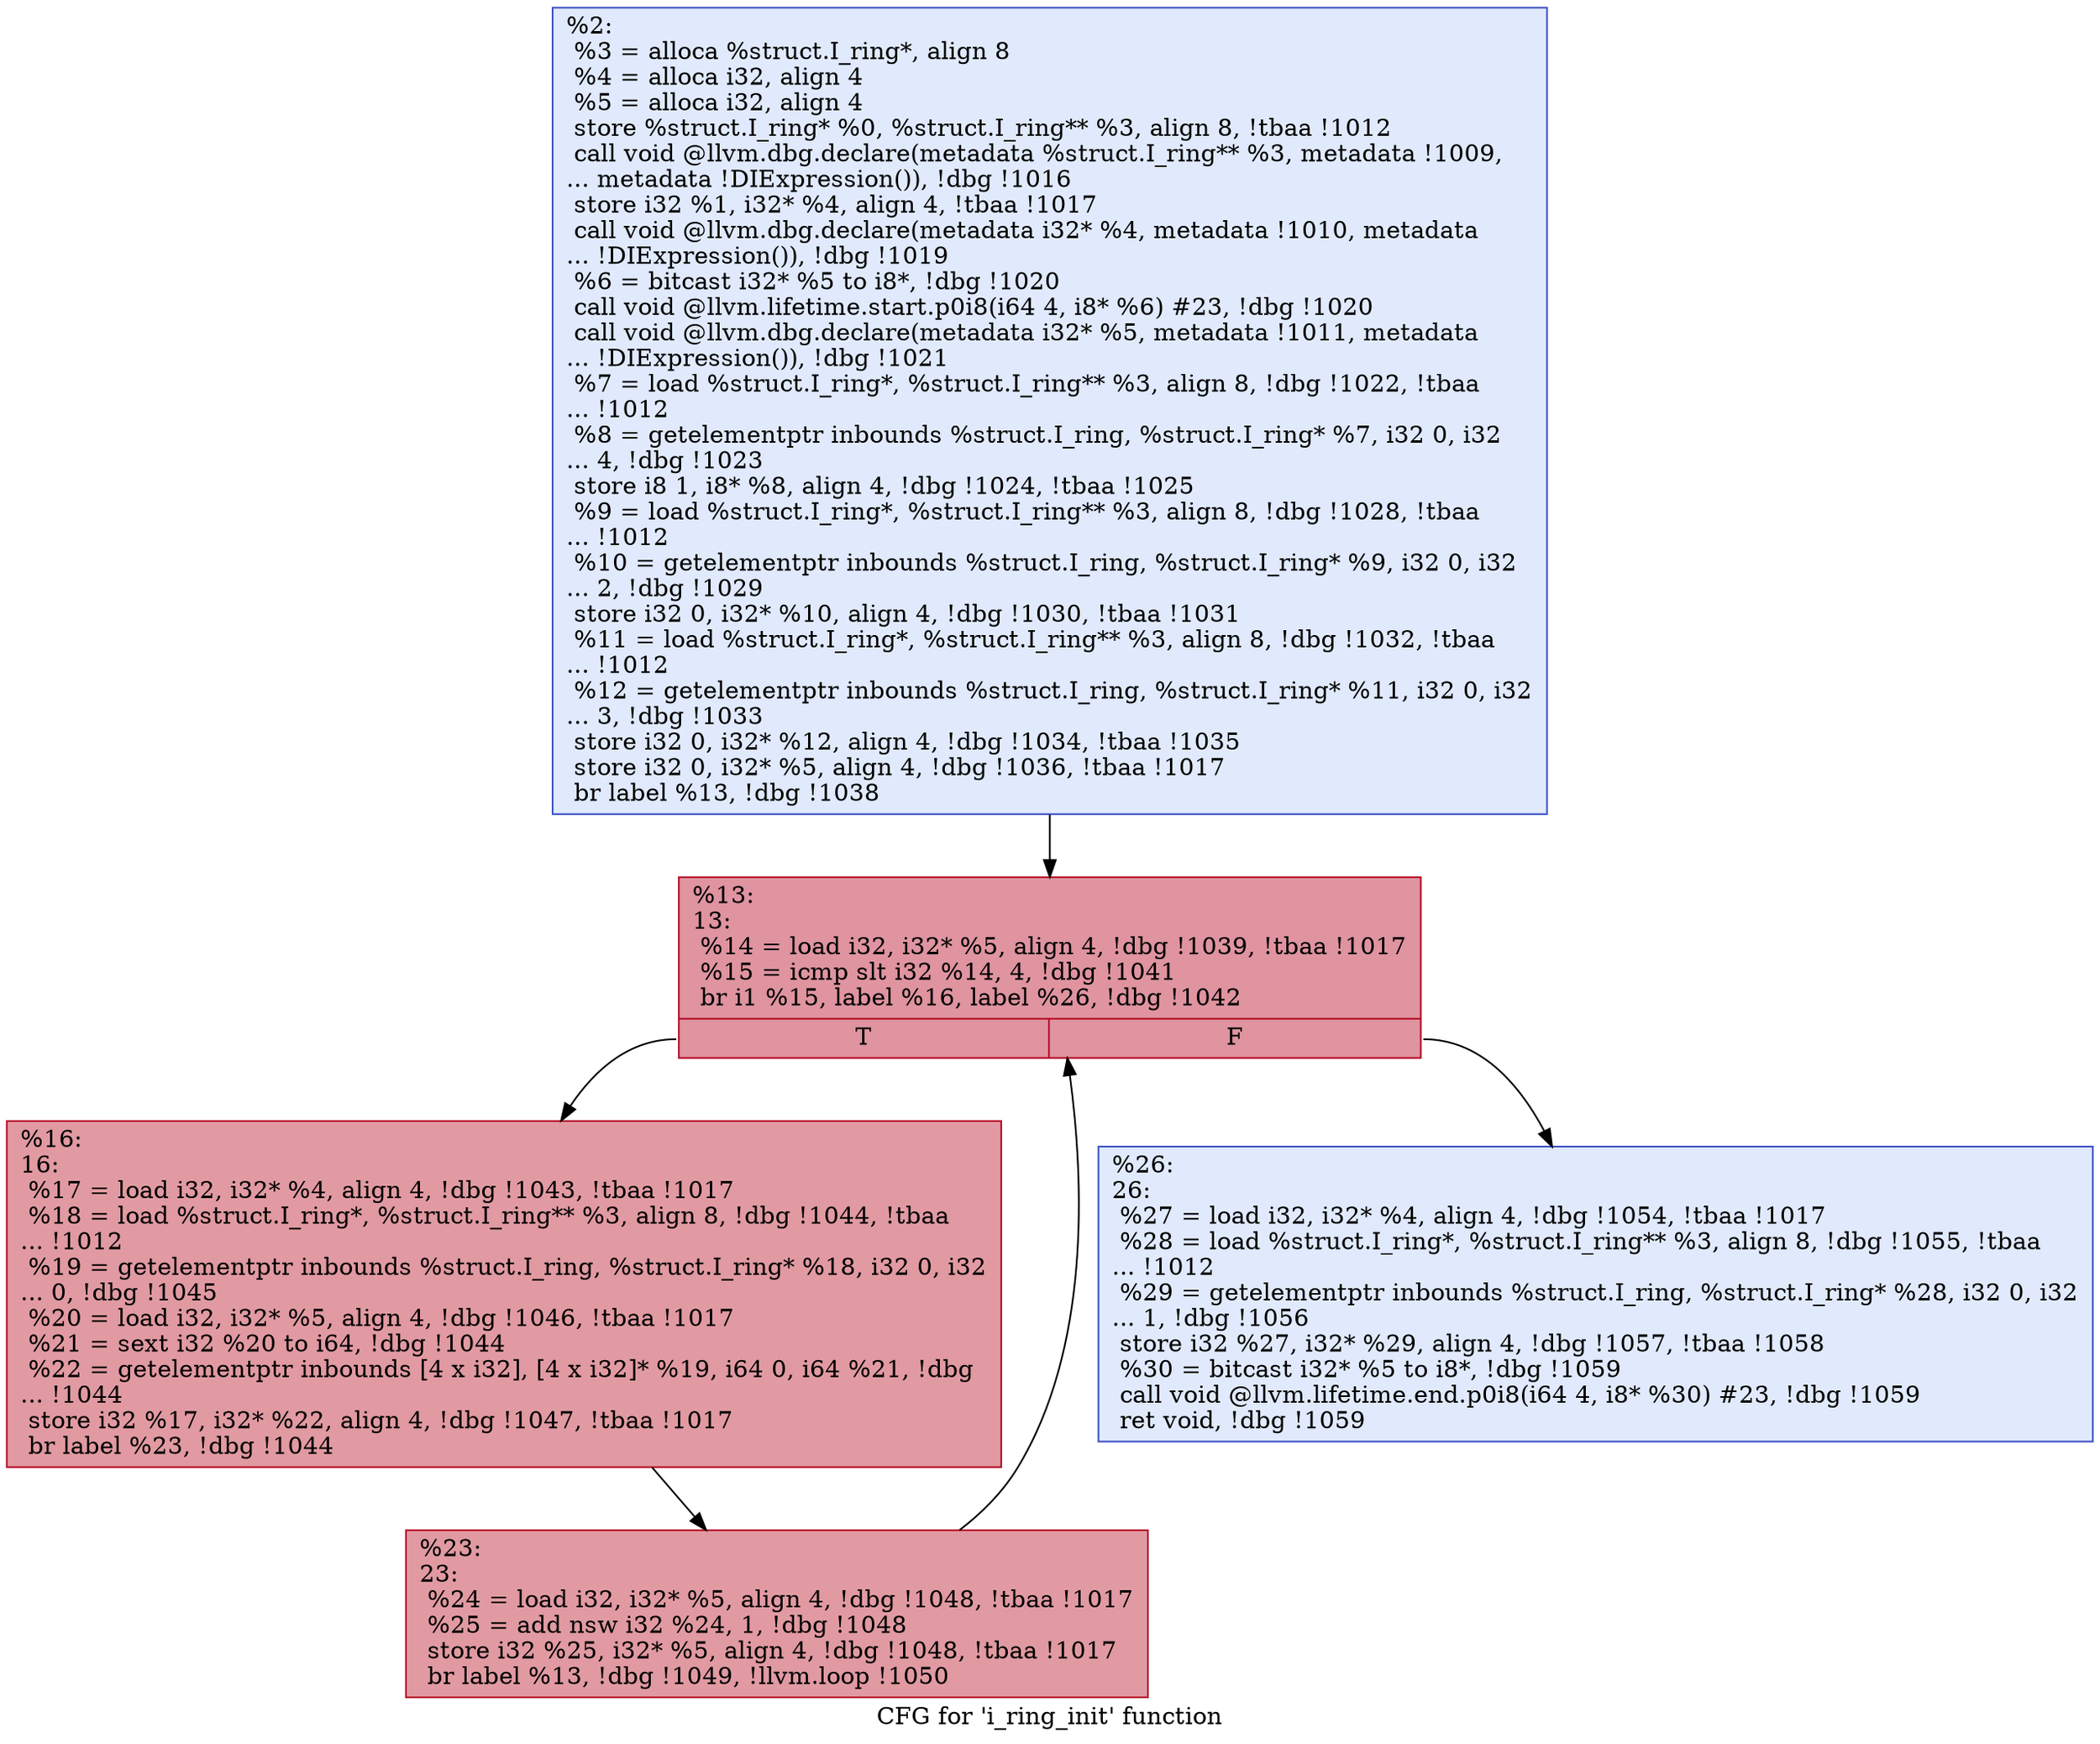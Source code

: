 digraph "CFG for 'i_ring_init' function" {
	label="CFG for 'i_ring_init' function";

	Node0x22553a0 [shape=record,color="#3d50c3ff", style=filled, fillcolor="#b9d0f970",label="{%2:\l  %3 = alloca %struct.I_ring*, align 8\l  %4 = alloca i32, align 4\l  %5 = alloca i32, align 4\l  store %struct.I_ring* %0, %struct.I_ring** %3, align 8, !tbaa !1012\l  call void @llvm.dbg.declare(metadata %struct.I_ring** %3, metadata !1009,\l... metadata !DIExpression()), !dbg !1016\l  store i32 %1, i32* %4, align 4, !tbaa !1017\l  call void @llvm.dbg.declare(metadata i32* %4, metadata !1010, metadata\l... !DIExpression()), !dbg !1019\l  %6 = bitcast i32* %5 to i8*, !dbg !1020\l  call void @llvm.lifetime.start.p0i8(i64 4, i8* %6) #23, !dbg !1020\l  call void @llvm.dbg.declare(metadata i32* %5, metadata !1011, metadata\l... !DIExpression()), !dbg !1021\l  %7 = load %struct.I_ring*, %struct.I_ring** %3, align 8, !dbg !1022, !tbaa\l... !1012\l  %8 = getelementptr inbounds %struct.I_ring, %struct.I_ring* %7, i32 0, i32\l... 4, !dbg !1023\l  store i8 1, i8* %8, align 4, !dbg !1024, !tbaa !1025\l  %9 = load %struct.I_ring*, %struct.I_ring** %3, align 8, !dbg !1028, !tbaa\l... !1012\l  %10 = getelementptr inbounds %struct.I_ring, %struct.I_ring* %9, i32 0, i32\l... 2, !dbg !1029\l  store i32 0, i32* %10, align 4, !dbg !1030, !tbaa !1031\l  %11 = load %struct.I_ring*, %struct.I_ring** %3, align 8, !dbg !1032, !tbaa\l... !1012\l  %12 = getelementptr inbounds %struct.I_ring, %struct.I_ring* %11, i32 0, i32\l... 3, !dbg !1033\l  store i32 0, i32* %12, align 4, !dbg !1034, !tbaa !1035\l  store i32 0, i32* %5, align 4, !dbg !1036, !tbaa !1017\l  br label %13, !dbg !1038\l}"];
	Node0x22553a0 -> Node0x2255e60;
	Node0x2255e60 [shape=record,color="#b70d28ff", style=filled, fillcolor="#b70d2870",label="{%13:\l13:                                               \l  %14 = load i32, i32* %5, align 4, !dbg !1039, !tbaa !1017\l  %15 = icmp slt i32 %14, 4, !dbg !1041\l  br i1 %15, label %16, label %26, !dbg !1042\l|{<s0>T|<s1>F}}"];
	Node0x2255e60:s0 -> Node0x2255eb0;
	Node0x2255e60:s1 -> Node0x2255f50;
	Node0x2255eb0 [shape=record,color="#b70d28ff", style=filled, fillcolor="#bb1b2c70",label="{%16:\l16:                                               \l  %17 = load i32, i32* %4, align 4, !dbg !1043, !tbaa !1017\l  %18 = load %struct.I_ring*, %struct.I_ring** %3, align 8, !dbg !1044, !tbaa\l... !1012\l  %19 = getelementptr inbounds %struct.I_ring, %struct.I_ring* %18, i32 0, i32\l... 0, !dbg !1045\l  %20 = load i32, i32* %5, align 4, !dbg !1046, !tbaa !1017\l  %21 = sext i32 %20 to i64, !dbg !1044\l  %22 = getelementptr inbounds [4 x i32], [4 x i32]* %19, i64 0, i64 %21, !dbg\l... !1044\l  store i32 %17, i32* %22, align 4, !dbg !1047, !tbaa !1017\l  br label %23, !dbg !1044\l}"];
	Node0x2255eb0 -> Node0x2255f00;
	Node0x2255f00 [shape=record,color="#b70d28ff", style=filled, fillcolor="#bb1b2c70",label="{%23:\l23:                                               \l  %24 = load i32, i32* %5, align 4, !dbg !1048, !tbaa !1017\l  %25 = add nsw i32 %24, 1, !dbg !1048\l  store i32 %25, i32* %5, align 4, !dbg !1048, !tbaa !1017\l  br label %13, !dbg !1049, !llvm.loop !1050\l}"];
	Node0x2255f00 -> Node0x2255e60;
	Node0x2255f50 [shape=record,color="#3d50c3ff", style=filled, fillcolor="#b9d0f970",label="{%26:\l26:                                               \l  %27 = load i32, i32* %4, align 4, !dbg !1054, !tbaa !1017\l  %28 = load %struct.I_ring*, %struct.I_ring** %3, align 8, !dbg !1055, !tbaa\l... !1012\l  %29 = getelementptr inbounds %struct.I_ring, %struct.I_ring* %28, i32 0, i32\l... 1, !dbg !1056\l  store i32 %27, i32* %29, align 4, !dbg !1057, !tbaa !1058\l  %30 = bitcast i32* %5 to i8*, !dbg !1059\l  call void @llvm.lifetime.end.p0i8(i64 4, i8* %30) #23, !dbg !1059\l  ret void, !dbg !1059\l}"];
}
